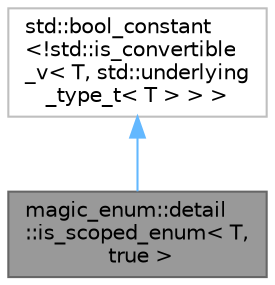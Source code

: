 digraph "magic_enum::detail::is_scoped_enum&lt; T, true &gt;"
{
 // LATEX_PDF_SIZE
  bgcolor="transparent";
  edge [fontname=Helvetica,fontsize=10,labelfontname=Helvetica,labelfontsize=10];
  node [fontname=Helvetica,fontsize=10,shape=box,height=0.2,width=0.4];
  Node1 [id="Node000001",label="magic_enum::detail\l::is_scoped_enum\< T,\l true \>",height=0.2,width=0.4,color="gray40", fillcolor="grey60", style="filled", fontcolor="black",tooltip=" "];
  Node2 -> Node1 [id="edge1_Node000001_Node000002",dir="back",color="steelblue1",style="solid",tooltip=" "];
  Node2 [id="Node000002",label="std::bool_constant\l\<!std::is_convertible\l_v\< T, std::underlying\l_type_t\< T \> \> \>",height=0.2,width=0.4,color="grey75", fillcolor="white", style="filled",tooltip=" "];
}

